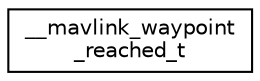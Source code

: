 digraph "Graphical Class Hierarchy"
{
 // INTERACTIVE_SVG=YES
  edge [fontname="Helvetica",fontsize="10",labelfontname="Helvetica",labelfontsize="10"];
  node [fontname="Helvetica",fontsize="10",shape=record];
  rankdir="LR";
  Node1 [label="__mavlink_waypoint\l_reached_t",height=0.2,width=0.4,color="black", fillcolor="white", style="filled",URL="$struct____mavlink__waypoint__reached__t.html"];
}
